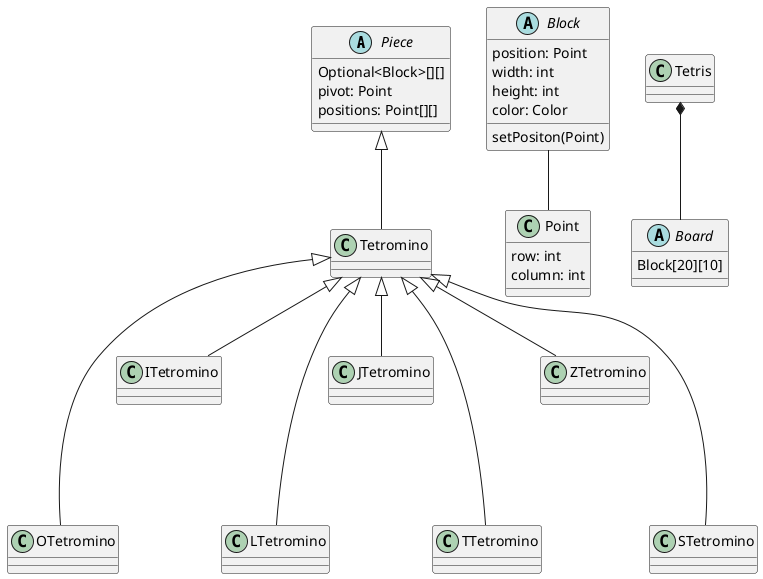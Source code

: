 @startuml
'https://plantuml.com/class-diagram

abstract Piece
class Tetromino
abstract Block
class Point
class Board
class Tetris

Piece <|-- Tetromino
Tetromino <|---- OTetromino
Tetromino <|-- ITetromino
Tetromino <|---- LTetromino
Tetromino <|-- JTetromino
Tetromino <|---- TTetromino
Tetromino <|-- ZTetromino
Tetromino <|---- STetromino

Block -- Point
Tetris *-- Board

abstract Board {
    Block[20][10]
}

abstract Piece {
    Optional<Block>[][]
    pivot: Point
    positions: Point[][]
}

class Point {
    row: int
    column: int
}

abstract Block {
    position: Point
    width: int
    height: int
    color: Color

    setPositon(Point)
}

@enduml